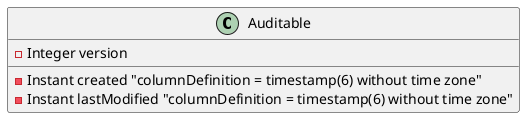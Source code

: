 @startuml Auditable
class Auditable {
  - Integer version
  - Instant created "columnDefinition = timestamp(6) without time zone"
  - Instant lastModified "columnDefinition = timestamp(6) without time zone"
}
@enduml
